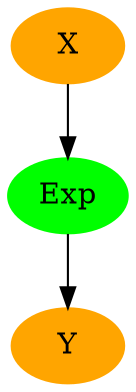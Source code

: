 digraph g {
1    [label="X", color="orange", style="filled"]
2    [label="Y", color="orange", style="filled"]
3    [label="Exp", color="green", style="filled"]
1->3
3->2
}